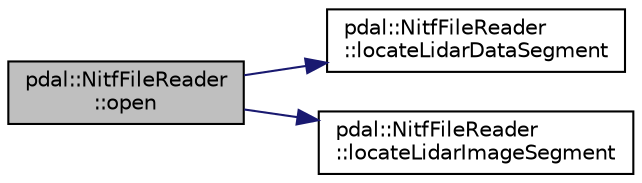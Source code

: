 digraph "pdal::NitfFileReader::open"
{
  edge [fontname="Helvetica",fontsize="10",labelfontname="Helvetica",labelfontsize="10"];
  node [fontname="Helvetica",fontsize="10",shape=record];
  rankdir="LR";
  Node1 [label="pdal::NitfFileReader\l::open",height=0.2,width=0.4,color="black", fillcolor="grey75", style="filled", fontcolor="black"];
  Node1 -> Node2 [color="midnightblue",fontsize="10",style="solid",fontname="Helvetica"];
  Node2 [label="pdal::NitfFileReader\l::locateLidarDataSegment",height=0.2,width=0.4,color="black", fillcolor="white", style="filled",URL="$classpdal_1_1NitfFileReader.html#a9bd57f53e5edecda6f888f8a5f81ce44"];
  Node1 -> Node3 [color="midnightblue",fontsize="10",style="solid",fontname="Helvetica"];
  Node3 [label="pdal::NitfFileReader\l::locateLidarImageSegment",height=0.2,width=0.4,color="black", fillcolor="white", style="filled",URL="$classpdal_1_1NitfFileReader.html#ac6937cc0859db608975d8605f5d4b912"];
}
